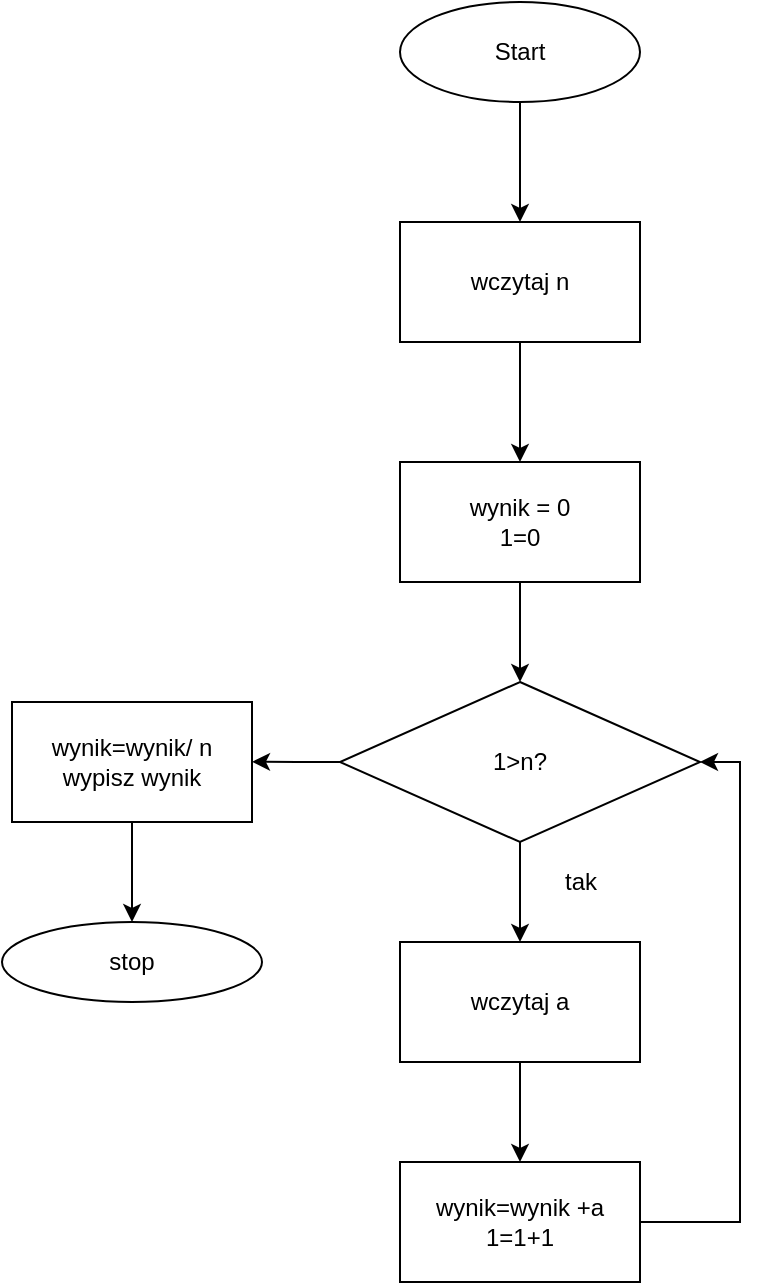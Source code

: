 <mxfile version="21.0.10" type="github">
  <diagram id="C5RBs43oDa-KdzZeNtuy" name="Page-1">
    <mxGraphModel dx="1687" dy="920" grid="1" gridSize="10" guides="1" tooltips="1" connect="1" arrows="1" fold="1" page="1" pageScale="1" pageWidth="827" pageHeight="1169" math="0" shadow="0">
      <root>
        <mxCell id="WIyWlLk6GJQsqaUBKTNV-0" />
        <mxCell id="WIyWlLk6GJQsqaUBKTNV-1" parent="WIyWlLk6GJQsqaUBKTNV-0" />
        <mxCell id="GK1SvA3_I_9h7vLinBqQ-1" style="edgeStyle=orthogonalEdgeStyle;rounded=0;orthogonalLoop=1;jettySize=auto;html=1;" edge="1" parent="WIyWlLk6GJQsqaUBKTNV-1" source="GK1SvA3_I_9h7vLinBqQ-0">
          <mxGeometry relative="1" as="geometry">
            <mxPoint x="404" y="290" as="targetPoint" />
          </mxGeometry>
        </mxCell>
        <mxCell id="GK1SvA3_I_9h7vLinBqQ-0" value="Start " style="ellipse;whiteSpace=wrap;html=1;" vertex="1" parent="WIyWlLk6GJQsqaUBKTNV-1">
          <mxGeometry x="344" y="180" width="120" height="50" as="geometry" />
        </mxCell>
        <mxCell id="GK1SvA3_I_9h7vLinBqQ-3" style="edgeStyle=orthogonalEdgeStyle;rounded=0;orthogonalLoop=1;jettySize=auto;html=1;" edge="1" parent="WIyWlLk6GJQsqaUBKTNV-1" source="GK1SvA3_I_9h7vLinBqQ-2">
          <mxGeometry relative="1" as="geometry">
            <mxPoint x="404" y="410" as="targetPoint" />
          </mxGeometry>
        </mxCell>
        <mxCell id="GK1SvA3_I_9h7vLinBqQ-2" value="wczytaj n" style="rounded=0;whiteSpace=wrap;html=1;" vertex="1" parent="WIyWlLk6GJQsqaUBKTNV-1">
          <mxGeometry x="344" y="290" width="120" height="60" as="geometry" />
        </mxCell>
        <mxCell id="GK1SvA3_I_9h7vLinBqQ-5" style="edgeStyle=orthogonalEdgeStyle;rounded=0;orthogonalLoop=1;jettySize=auto;html=1;" edge="1" parent="WIyWlLk6GJQsqaUBKTNV-1" source="GK1SvA3_I_9h7vLinBqQ-4">
          <mxGeometry relative="1" as="geometry">
            <mxPoint x="404" y="520" as="targetPoint" />
          </mxGeometry>
        </mxCell>
        <mxCell id="GK1SvA3_I_9h7vLinBqQ-4" value="&lt;div&gt;wynik = 0 &lt;br&gt;&lt;/div&gt;&lt;div&gt;1=0 &lt;br&gt;&lt;/div&gt;" style="rounded=0;whiteSpace=wrap;html=1;" vertex="1" parent="WIyWlLk6GJQsqaUBKTNV-1">
          <mxGeometry x="344" y="410" width="120" height="60" as="geometry" />
        </mxCell>
        <mxCell id="GK1SvA3_I_9h7vLinBqQ-7" style="edgeStyle=orthogonalEdgeStyle;rounded=0;orthogonalLoop=1;jettySize=auto;html=1;" edge="1" parent="WIyWlLk6GJQsqaUBKTNV-1" source="GK1SvA3_I_9h7vLinBqQ-6">
          <mxGeometry relative="1" as="geometry">
            <mxPoint x="404" y="650" as="targetPoint" />
          </mxGeometry>
        </mxCell>
        <mxCell id="GK1SvA3_I_9h7vLinBqQ-14" style="edgeStyle=orthogonalEdgeStyle;rounded=0;orthogonalLoop=1;jettySize=auto;html=1;exitX=0;exitY=0.5;exitDx=0;exitDy=0;" edge="1" parent="WIyWlLk6GJQsqaUBKTNV-1" source="GK1SvA3_I_9h7vLinBqQ-6">
          <mxGeometry relative="1" as="geometry">
            <mxPoint x="270" y="559.889" as="targetPoint" />
          </mxGeometry>
        </mxCell>
        <mxCell id="GK1SvA3_I_9h7vLinBqQ-6" value="1&amp;gt;n?" style="rhombus;whiteSpace=wrap;html=1;" vertex="1" parent="WIyWlLk6GJQsqaUBKTNV-1">
          <mxGeometry x="314" y="520" width="180" height="80" as="geometry" />
        </mxCell>
        <mxCell id="GK1SvA3_I_9h7vLinBqQ-8" value="tak" style="text;html=1;align=center;verticalAlign=middle;resizable=0;points=[];autosize=1;strokeColor=none;fillColor=none;" vertex="1" parent="WIyWlLk6GJQsqaUBKTNV-1">
          <mxGeometry x="414" y="605" width="40" height="30" as="geometry" />
        </mxCell>
        <mxCell id="GK1SvA3_I_9h7vLinBqQ-11" style="edgeStyle=orthogonalEdgeStyle;rounded=0;orthogonalLoop=1;jettySize=auto;html=1;" edge="1" parent="WIyWlLk6GJQsqaUBKTNV-1" source="GK1SvA3_I_9h7vLinBqQ-10">
          <mxGeometry relative="1" as="geometry">
            <mxPoint x="404" y="760" as="targetPoint" />
          </mxGeometry>
        </mxCell>
        <mxCell id="GK1SvA3_I_9h7vLinBqQ-10" value="wczytaj a " style="whiteSpace=wrap;html=1;" vertex="1" parent="WIyWlLk6GJQsqaUBKTNV-1">
          <mxGeometry x="344" y="650" width="120" height="60" as="geometry" />
        </mxCell>
        <mxCell id="GK1SvA3_I_9h7vLinBqQ-13" style="edgeStyle=orthogonalEdgeStyle;rounded=0;orthogonalLoop=1;jettySize=auto;html=1;entryX=1;entryY=0.5;entryDx=0;entryDy=0;" edge="1" parent="WIyWlLk6GJQsqaUBKTNV-1" source="GK1SvA3_I_9h7vLinBqQ-12" target="GK1SvA3_I_9h7vLinBqQ-6">
          <mxGeometry relative="1" as="geometry">
            <mxPoint x="524" y="790" as="targetPoint" />
            <Array as="points">
              <mxPoint x="514" y="790" />
              <mxPoint x="514" y="560" />
            </Array>
          </mxGeometry>
        </mxCell>
        <mxCell id="GK1SvA3_I_9h7vLinBqQ-12" value="&lt;div&gt;wynik=wynik +a &lt;br&gt;&lt;/div&gt;&lt;div&gt;1=1+1&lt;br&gt;&lt;/div&gt;" style="whiteSpace=wrap;html=1;" vertex="1" parent="WIyWlLk6GJQsqaUBKTNV-1">
          <mxGeometry x="344" y="760" width="120" height="60" as="geometry" />
        </mxCell>
        <mxCell id="GK1SvA3_I_9h7vLinBqQ-16" style="edgeStyle=orthogonalEdgeStyle;rounded=0;orthogonalLoop=1;jettySize=auto;html=1;" edge="1" parent="WIyWlLk6GJQsqaUBKTNV-1" source="GK1SvA3_I_9h7vLinBqQ-15">
          <mxGeometry relative="1" as="geometry">
            <mxPoint x="210" y="640" as="targetPoint" />
          </mxGeometry>
        </mxCell>
        <mxCell id="GK1SvA3_I_9h7vLinBqQ-15" value="&lt;div&gt;wynik=wynik/ n &lt;br&gt;&lt;/div&gt;&lt;div&gt;wypisz wynik&lt;br&gt;&lt;/div&gt;" style="whiteSpace=wrap;html=1;" vertex="1" parent="WIyWlLk6GJQsqaUBKTNV-1">
          <mxGeometry x="150" y="530" width="120" height="60" as="geometry" />
        </mxCell>
        <mxCell id="GK1SvA3_I_9h7vLinBqQ-17" value="stop" style="ellipse;whiteSpace=wrap;html=1;" vertex="1" parent="WIyWlLk6GJQsqaUBKTNV-1">
          <mxGeometry x="145" y="640" width="130" height="40" as="geometry" />
        </mxCell>
      </root>
    </mxGraphModel>
  </diagram>
</mxfile>
